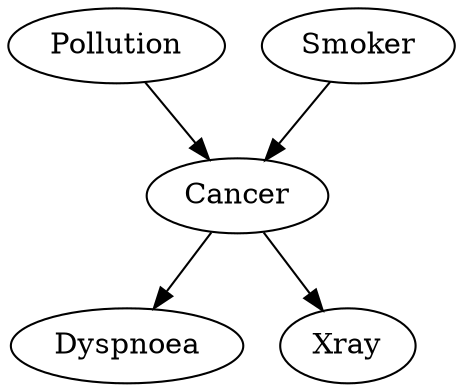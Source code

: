digraph {
  "Cancer" ;
  "Dyspnoea" ;
  "Pollution" ;
  "Smoker" ;
  "Xray" ;
  edge [dir=forward] "Smoker" -> "Cancer" ;
  edge [dir=forward] "Pollution" -> "Cancer" ;
  edge [dir=forward] "Cancer" -> "Dyspnoea" ;
  edge [dir=forward] "Cancer" -> "Xray" ;
}
